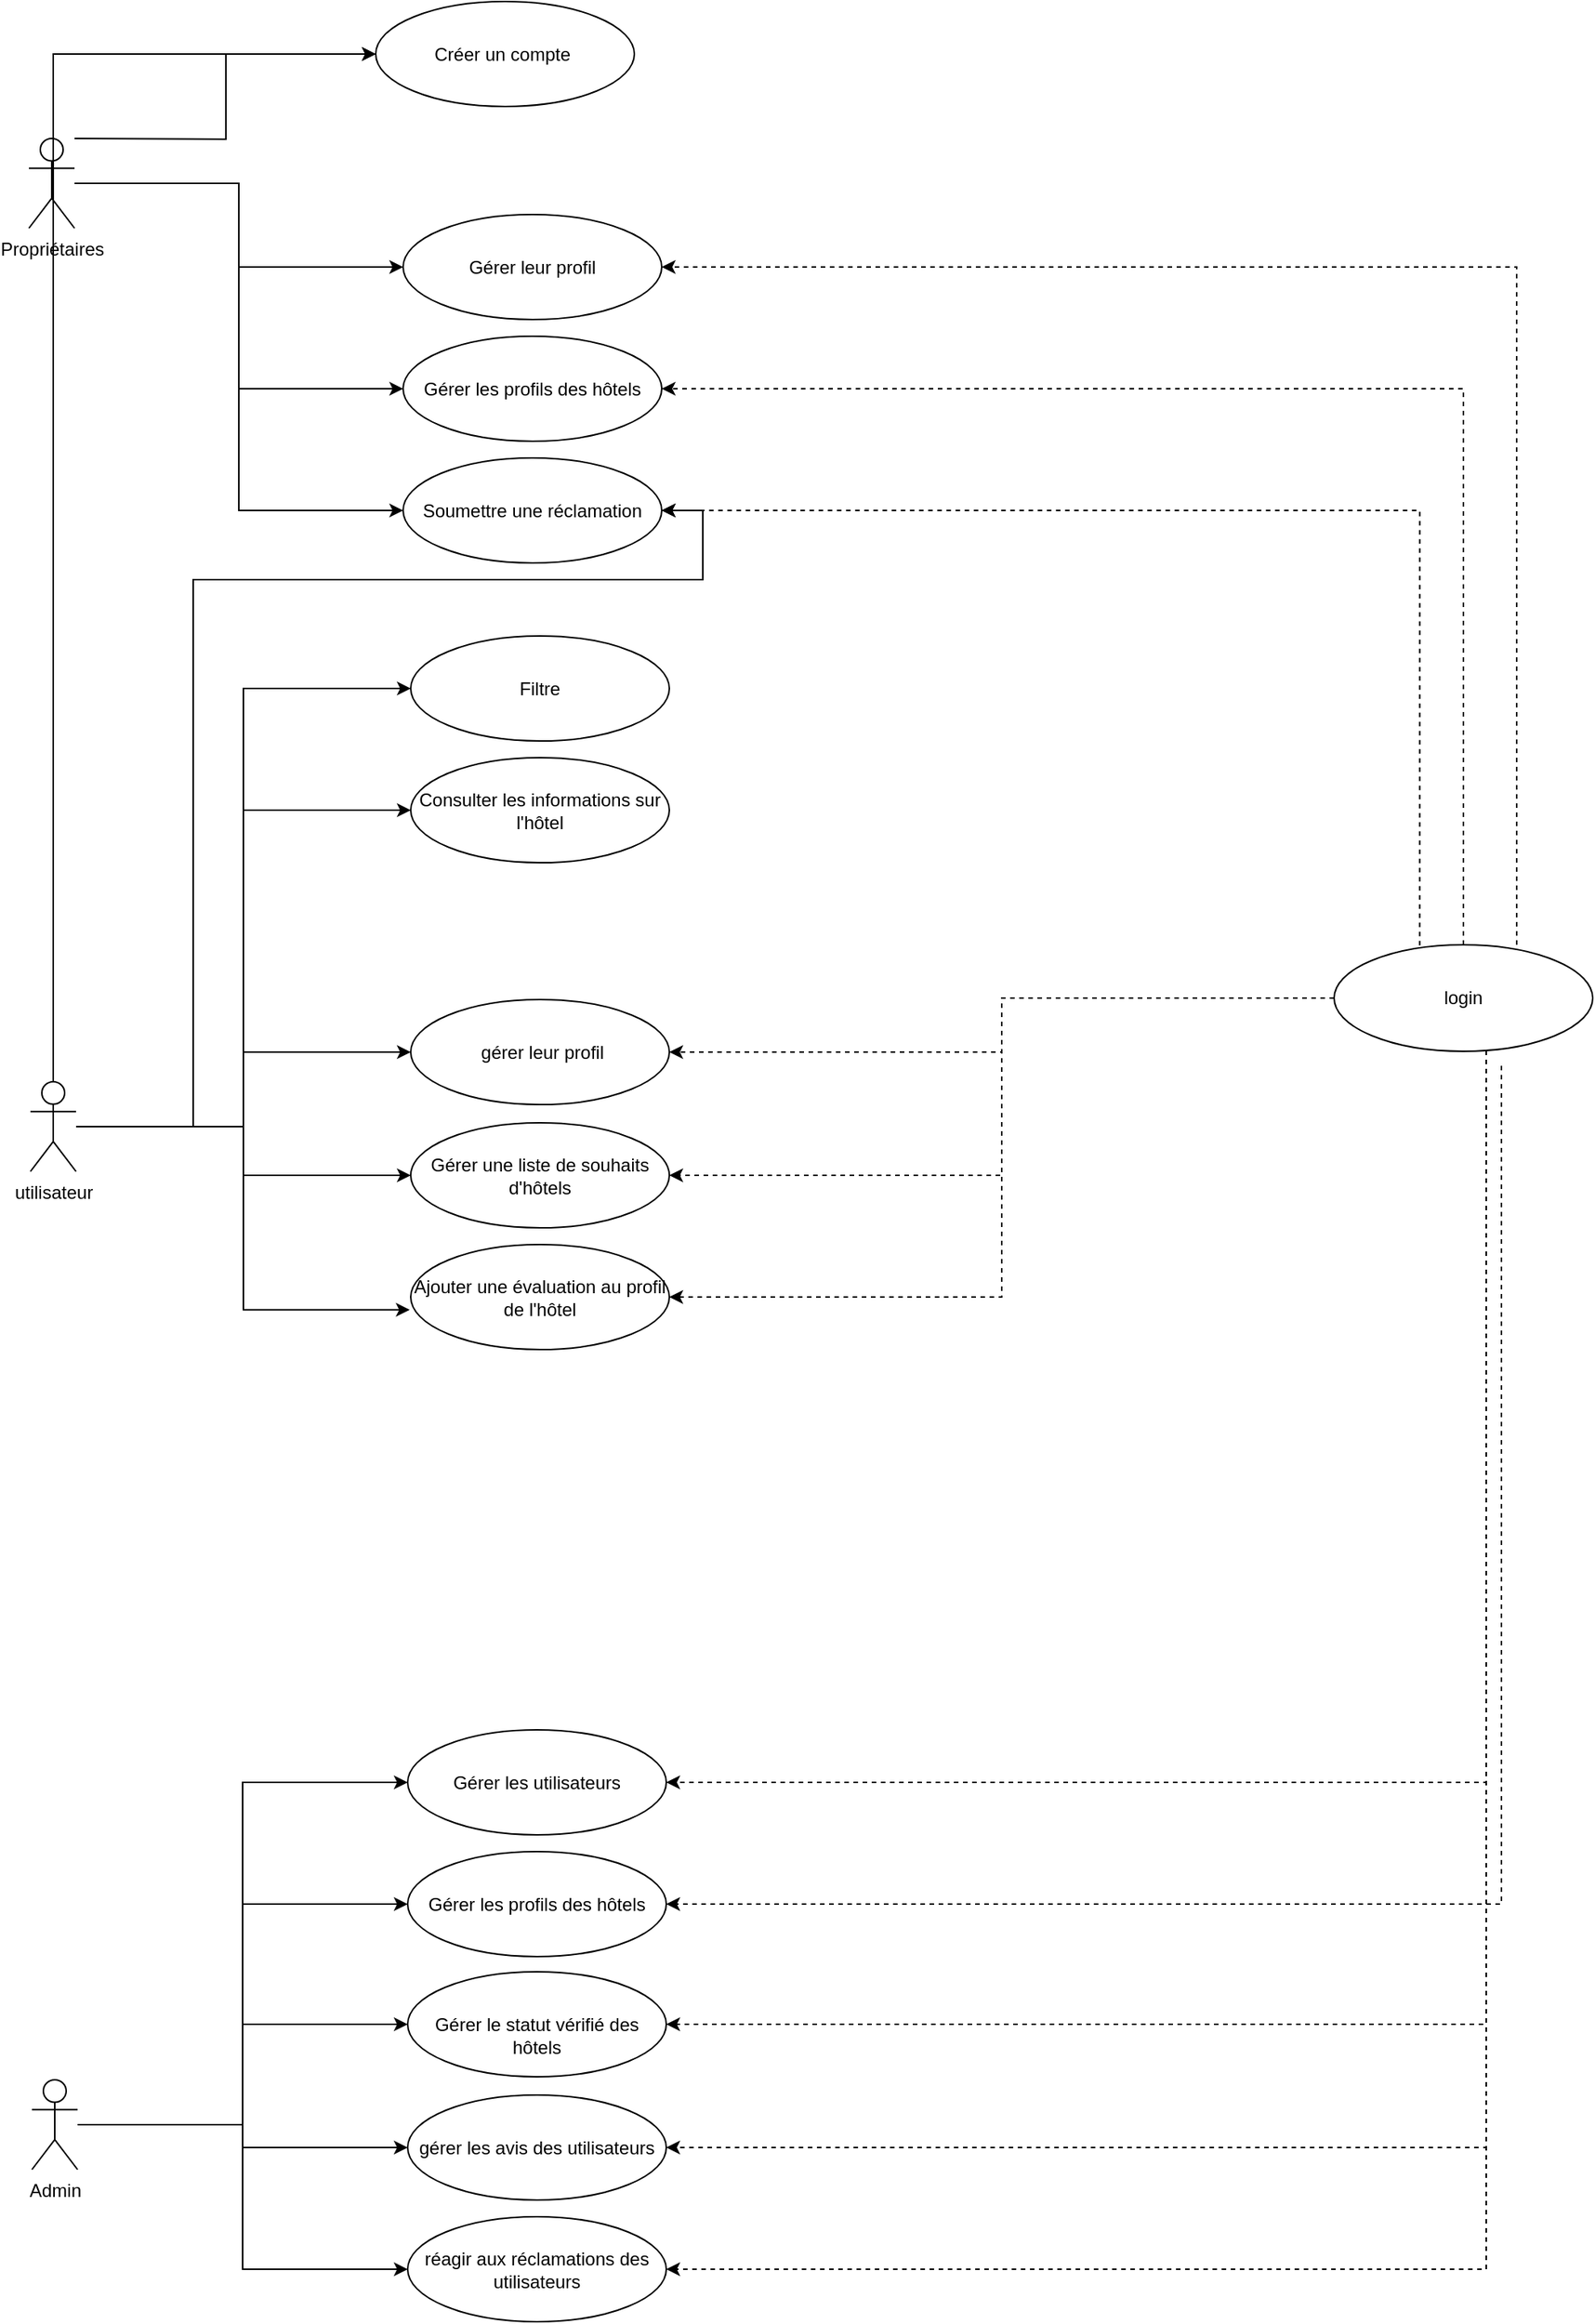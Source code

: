 <mxfile version="16.1.2" type="device" pages="2"><diagram id="qbAVM7MoqweBW6nItJhA" name="Page-1"><mxGraphModel dx="2200" dy="3260" grid="1" gridSize="10" guides="1" tooltips="1" connect="1" arrows="1" fold="1" page="1" pageScale="1" pageWidth="827" pageHeight="1169" math="0" shadow="0"><root><mxCell id="0"/><mxCell id="1" parent="0"/><mxCell id="L1kZMlh4gRZpJ0CseCKj-41" style="edgeStyle=orthogonalEdgeStyle;rounded=0;orthogonalLoop=1;jettySize=auto;html=1;entryX=0;entryY=0.5;entryDx=0;entryDy=0;" edge="1" parent="1" source="L1kZMlh4gRZpJ0CseCKj-1" target="L1kZMlh4gRZpJ0CseCKj-9"><mxGeometry relative="1" as="geometry"/></mxCell><mxCell id="L1kZMlh4gRZpJ0CseCKj-42" style="edgeStyle=orthogonalEdgeStyle;rounded=0;orthogonalLoop=1;jettySize=auto;html=1;entryX=0;entryY=0.5;entryDx=0;entryDy=0;" edge="1" parent="1" source="L1kZMlh4gRZpJ0CseCKj-1" target="L1kZMlh4gRZpJ0CseCKj-10"><mxGeometry relative="1" as="geometry"/></mxCell><mxCell id="L1kZMlh4gRZpJ0CseCKj-43" style="edgeStyle=orthogonalEdgeStyle;rounded=0;orthogonalLoop=1;jettySize=auto;html=1;entryX=0;entryY=0.5;entryDx=0;entryDy=0;" edge="1" parent="1" source="L1kZMlh4gRZpJ0CseCKj-1" target="L1kZMlh4gRZpJ0CseCKj-11"><mxGeometry relative="1" as="geometry"/></mxCell><mxCell id="L1kZMlh4gRZpJ0CseCKj-1" value=" Propriétaires" style="shape=umlActor;verticalLabelPosition=bottom;verticalAlign=top;html=1;outlineConnect=0;" vertex="1" parent="1"><mxGeometry x="82" y="-1280" width="30" height="59" as="geometry"/></mxCell><mxCell id="L1kZMlh4gRZpJ0CseCKj-44" style="edgeStyle=orthogonalEdgeStyle;rounded=0;orthogonalLoop=1;jettySize=auto;html=1;entryX=0;entryY=0.5;entryDx=0;entryDy=0;" edge="1" parent="1" source="L1kZMlh4gRZpJ0CseCKj-2" target="L1kZMlh4gRZpJ0CseCKj-13"><mxGeometry relative="1" as="geometry"/></mxCell><mxCell id="L1kZMlh4gRZpJ0CseCKj-45" style="edgeStyle=orthogonalEdgeStyle;rounded=0;orthogonalLoop=1;jettySize=auto;html=1;entryX=0;entryY=0.5;entryDx=0;entryDy=0;" edge="1" parent="1" source="L1kZMlh4gRZpJ0CseCKj-2" target="L1kZMlh4gRZpJ0CseCKj-14"><mxGeometry relative="1" as="geometry"/></mxCell><mxCell id="L1kZMlh4gRZpJ0CseCKj-47" style="edgeStyle=orthogonalEdgeStyle;rounded=0;orthogonalLoop=1;jettySize=auto;html=1;entryX=0;entryY=0.5;entryDx=0;entryDy=0;" edge="1" parent="1" source="L1kZMlh4gRZpJ0CseCKj-2" target="L1kZMlh4gRZpJ0CseCKj-16"><mxGeometry relative="1" as="geometry"/></mxCell><mxCell id="L1kZMlh4gRZpJ0CseCKj-48" style="edgeStyle=orthogonalEdgeStyle;rounded=0;orthogonalLoop=1;jettySize=auto;html=1;entryX=0;entryY=0.5;entryDx=0;entryDy=0;" edge="1" parent="1" source="L1kZMlh4gRZpJ0CseCKj-2" target="L1kZMlh4gRZpJ0CseCKj-17"><mxGeometry relative="1" as="geometry"/></mxCell><mxCell id="L1kZMlh4gRZpJ0CseCKj-49" style="edgeStyle=orthogonalEdgeStyle;rounded=0;orthogonalLoop=1;jettySize=auto;html=1;entryX=-0.004;entryY=0.622;entryDx=0;entryDy=0;entryPerimeter=0;" edge="1" parent="1" source="L1kZMlh4gRZpJ0CseCKj-2" target="L1kZMlh4gRZpJ0CseCKj-19"><mxGeometry relative="1" as="geometry"/></mxCell><mxCell id="QpC8RY1bPZJGnaw9a0zv-2" style="edgeStyle=orthogonalEdgeStyle;rounded=0;orthogonalLoop=1;jettySize=auto;html=1;" edge="1" parent="1" source="L1kZMlh4gRZpJ0CseCKj-2" target="L1kZMlh4gRZpJ0CseCKj-11"><mxGeometry relative="1" as="geometry"><Array as="points"><mxPoint x="190" y="-630"/><mxPoint x="190" y="-990"/><mxPoint x="525" y="-990"/></Array></mxGeometry></mxCell><mxCell id="L1kZMlh4gRZpJ0CseCKj-2" value="utilisateur" style="shape=umlActor;verticalLabelPosition=bottom;verticalAlign=top;html=1;outlineConnect=0;" vertex="1" parent="1"><mxGeometry x="83" y="-660" width="30" height="59" as="geometry"/></mxCell><mxCell id="L1kZMlh4gRZpJ0CseCKj-52" style="edgeStyle=orthogonalEdgeStyle;rounded=0;orthogonalLoop=1;jettySize=auto;html=1;entryX=0;entryY=0.5;entryDx=0;entryDy=0;" edge="1" parent="1" source="L1kZMlh4gRZpJ0CseCKj-3" target="L1kZMlh4gRZpJ0CseCKj-22"><mxGeometry relative="1" as="geometry"/></mxCell><mxCell id="L1kZMlh4gRZpJ0CseCKj-53" style="edgeStyle=orthogonalEdgeStyle;rounded=0;orthogonalLoop=1;jettySize=auto;html=1;entryX=0;entryY=0.5;entryDx=0;entryDy=0;" edge="1" parent="1" source="L1kZMlh4gRZpJ0CseCKj-3" target="L1kZMlh4gRZpJ0CseCKj-28"><mxGeometry relative="1" as="geometry"/></mxCell><mxCell id="L1kZMlh4gRZpJ0CseCKj-54" style="edgeStyle=orthogonalEdgeStyle;rounded=0;orthogonalLoop=1;jettySize=auto;html=1;entryX=0;entryY=0.5;entryDx=0;entryDy=0;" edge="1" parent="1" source="L1kZMlh4gRZpJ0CseCKj-3" target="L1kZMlh4gRZpJ0CseCKj-29"><mxGeometry relative="1" as="geometry"/></mxCell><mxCell id="L1kZMlh4gRZpJ0CseCKj-55" style="edgeStyle=orthogonalEdgeStyle;rounded=0;orthogonalLoop=1;jettySize=auto;html=1;entryX=0;entryY=0.5;entryDx=0;entryDy=0;" edge="1" parent="1" source="L1kZMlh4gRZpJ0CseCKj-3" target="L1kZMlh4gRZpJ0CseCKj-31"><mxGeometry relative="1" as="geometry"/></mxCell><mxCell id="L1kZMlh4gRZpJ0CseCKj-56" style="edgeStyle=orthogonalEdgeStyle;rounded=0;orthogonalLoop=1;jettySize=auto;html=1;entryX=0;entryY=0.5;entryDx=0;entryDy=0;" edge="1" parent="1" source="L1kZMlh4gRZpJ0CseCKj-3" target="L1kZMlh4gRZpJ0CseCKj-32"><mxGeometry relative="1" as="geometry"/></mxCell><mxCell id="L1kZMlh4gRZpJ0CseCKj-3" value="Admin" style="shape=umlActor;verticalLabelPosition=bottom;verticalAlign=top;html=1;outlineConnect=0;" vertex="1" parent="1"><mxGeometry x="84" y="-4" width="30" height="59" as="geometry"/></mxCell><mxCell id="L1kZMlh4gRZpJ0CseCKj-4" value="Créer un compte&amp;nbsp;" style="ellipse;whiteSpace=wrap;html=1;" vertex="1" parent="1"><mxGeometry x="310" y="-1370" width="170" height="69" as="geometry"/></mxCell><mxCell id="QpC8RY1bPZJGnaw9a0zv-4" style="edgeStyle=orthogonalEdgeStyle;rounded=0;orthogonalLoop=1;jettySize=auto;html=1;dashed=1;exitX=0.706;exitY=0;exitDx=0;exitDy=0;exitPerimeter=0;entryX=1;entryY=0.5;entryDx=0;entryDy=0;" edge="1" parent="1" source="L1kZMlh4gRZpJ0CseCKj-60" target="L1kZMlh4gRZpJ0CseCKj-9"><mxGeometry relative="1" as="geometry"><mxPoint x="650" y="-1150" as="targetPoint"/></mxGeometry></mxCell><mxCell id="L1kZMlh4gRZpJ0CseCKj-9" value="Gérer leur profil" style="ellipse;whiteSpace=wrap;html=1;" vertex="1" parent="1"><mxGeometry x="328" y="-1230" width="170" height="69" as="geometry"/></mxCell><mxCell id="QpC8RY1bPZJGnaw9a0zv-5" style="edgeStyle=orthogonalEdgeStyle;rounded=0;orthogonalLoop=1;jettySize=auto;html=1;entryX=1;entryY=0.5;entryDx=0;entryDy=0;dashed=1;exitX=0.5;exitY=0;exitDx=0;exitDy=0;" edge="1" parent="1" source="L1kZMlh4gRZpJ0CseCKj-60" target="L1kZMlh4gRZpJ0CseCKj-10"><mxGeometry relative="1" as="geometry"><mxPoint x="1210" y="-1150" as="sourcePoint"/></mxGeometry></mxCell><mxCell id="L1kZMlh4gRZpJ0CseCKj-10" value="Gérer les profils des hôtels" style="ellipse;whiteSpace=wrap;html=1;" vertex="1" parent="1"><mxGeometry x="328" y="-1150" width="170" height="69" as="geometry"/></mxCell><mxCell id="QpC8RY1bPZJGnaw9a0zv-6" style="edgeStyle=orthogonalEdgeStyle;rounded=0;orthogonalLoop=1;jettySize=auto;html=1;entryX=1;entryY=0.5;entryDx=0;entryDy=0;dashed=1;exitX=0.331;exitY=0.005;exitDx=0;exitDy=0;exitPerimeter=0;" edge="1" parent="1" source="L1kZMlh4gRZpJ0CseCKj-60" target="L1kZMlh4gRZpJ0CseCKj-11"><mxGeometry relative="1" as="geometry"><mxPoint x="1290" y="-1020" as="sourcePoint"/></mxGeometry></mxCell><mxCell id="L1kZMlh4gRZpJ0CseCKj-11" value="Soumettre une réclamation" style="ellipse;whiteSpace=wrap;html=1;" vertex="1" parent="1"><mxGeometry x="328" y="-1070" width="170" height="69" as="geometry"/></mxCell><mxCell id="L1kZMlh4gRZpJ0CseCKj-13" value="Filtre" style="ellipse;whiteSpace=wrap;html=1;" vertex="1" parent="1"><mxGeometry x="333" y="-953" width="170" height="69" as="geometry"/></mxCell><mxCell id="L1kZMlh4gRZpJ0CseCKj-14" value="Consulter les informations sur l'hôtel" style="ellipse;whiteSpace=wrap;html=1;" vertex="1" parent="1"><mxGeometry x="333" y="-873" width="170" height="69" as="geometry"/></mxCell><mxCell id="L1kZMlh4gRZpJ0CseCKj-16" value="&amp;nbsp;gérer leur profil" style="ellipse;whiteSpace=wrap;html=1;" vertex="1" parent="1"><mxGeometry x="333" y="-714" width="170" height="69" as="geometry"/></mxCell><mxCell id="L1kZMlh4gRZpJ0CseCKj-17" value="Gérer une liste de souhaits d'hôtels" style="ellipse;whiteSpace=wrap;html=1;" vertex="1" parent="1"><mxGeometry x="333" y="-633" width="170" height="69" as="geometry"/></mxCell><mxCell id="L1kZMlh4gRZpJ0CseCKj-19" value="&lt;span&gt;Ajouter une évaluation au profil de l'hôtel&lt;/span&gt;" style="ellipse;whiteSpace=wrap;html=1;" vertex="1" parent="1"><mxGeometry x="333" y="-553" width="170" height="69" as="geometry"/></mxCell><mxCell id="L1kZMlh4gRZpJ0CseCKj-22" value="Gérer les utilisateurs" style="ellipse;whiteSpace=wrap;html=1;" vertex="1" parent="1"><mxGeometry x="331" y="-234" width="170" height="69" as="geometry"/></mxCell><mxCell id="L1kZMlh4gRZpJ0CseCKj-28" value="Gérer les profils des hôtels" style="ellipse;whiteSpace=wrap;html=1;" vertex="1" parent="1"><mxGeometry x="331" y="-154" width="170" height="69" as="geometry"/></mxCell><mxCell id="L1kZMlh4gRZpJ0CseCKj-29" value="&lt;br&gt;Gérer le statut vérifié des hôtels" style="ellipse;whiteSpace=wrap;html=1;" vertex="1" parent="1"><mxGeometry x="331" y="-75" width="170" height="69" as="geometry"/></mxCell><mxCell id="L1kZMlh4gRZpJ0CseCKj-31" value="gérer les avis des utilisateurs" style="ellipse;whiteSpace=wrap;html=1;" vertex="1" parent="1"><mxGeometry x="331" y="6" width="170" height="69" as="geometry"/></mxCell><mxCell id="L1kZMlh4gRZpJ0CseCKj-32" value="réagir aux réclamations des utilisateurs" style="ellipse;whiteSpace=wrap;html=1;" vertex="1" parent="1"><mxGeometry x="331" y="86" width="170" height="69" as="geometry"/></mxCell><mxCell id="L1kZMlh4gRZpJ0CseCKj-64" style="edgeStyle=orthogonalEdgeStyle;rounded=0;orthogonalLoop=1;jettySize=auto;html=1;entryX=1;entryY=0.5;entryDx=0;entryDy=0;dashed=1;" edge="1" parent="1" source="L1kZMlh4gRZpJ0CseCKj-60" target="L1kZMlh4gRZpJ0CseCKj-16"><mxGeometry relative="1" as="geometry"/></mxCell><mxCell id="L1kZMlh4gRZpJ0CseCKj-66" style="edgeStyle=orthogonalEdgeStyle;rounded=0;orthogonalLoop=1;jettySize=auto;html=1;entryX=1;entryY=0.5;entryDx=0;entryDy=0;dashed=1;" edge="1" parent="1" source="L1kZMlh4gRZpJ0CseCKj-60" target="L1kZMlh4gRZpJ0CseCKj-17"><mxGeometry relative="1" as="geometry"/></mxCell><mxCell id="L1kZMlh4gRZpJ0CseCKj-67" style="edgeStyle=orthogonalEdgeStyle;rounded=0;orthogonalLoop=1;jettySize=auto;html=1;entryX=1;entryY=0.5;entryDx=0;entryDy=0;dashed=1;" edge="1" parent="1" source="L1kZMlh4gRZpJ0CseCKj-60" target="L1kZMlh4gRZpJ0CseCKj-19"><mxGeometry relative="1" as="geometry"/></mxCell><mxCell id="QpC8RY1bPZJGnaw9a0zv-11" style="edgeStyle=orthogonalEdgeStyle;rounded=0;orthogonalLoop=1;jettySize=auto;html=1;entryX=1;entryY=0.5;entryDx=0;entryDy=0;dashed=1;" edge="1" parent="1" source="L1kZMlh4gRZpJ0CseCKj-60" target="L1kZMlh4gRZpJ0CseCKj-29"><mxGeometry relative="1" as="geometry"><Array as="points"><mxPoint x="1040" y="-40"/></Array></mxGeometry></mxCell><mxCell id="QpC8RY1bPZJGnaw9a0zv-12" style="edgeStyle=orthogonalEdgeStyle;rounded=0;orthogonalLoop=1;jettySize=auto;html=1;entryX=1;entryY=0.5;entryDx=0;entryDy=0;dashed=1;" edge="1" parent="1" source="L1kZMlh4gRZpJ0CseCKj-60" target="L1kZMlh4gRZpJ0CseCKj-22"><mxGeometry relative="1" as="geometry"><Array as="points"><mxPoint x="1040" y="-199"/></Array></mxGeometry></mxCell><mxCell id="QpC8RY1bPZJGnaw9a0zv-13" style="edgeStyle=orthogonalEdgeStyle;rounded=0;orthogonalLoop=1;jettySize=auto;html=1;entryX=1;entryY=0.5;entryDx=0;entryDy=0;dashed=1;" edge="1" parent="1" source="L1kZMlh4gRZpJ0CseCKj-60" target="L1kZMlh4gRZpJ0CseCKj-31"><mxGeometry relative="1" as="geometry"><mxPoint x="990" y="-310" as="targetPoint"/><Array as="points"><mxPoint x="1040" y="41"/></Array></mxGeometry></mxCell><mxCell id="QpC8RY1bPZJGnaw9a0zv-14" style="edgeStyle=orthogonalEdgeStyle;rounded=0;orthogonalLoop=1;jettySize=auto;html=1;entryX=1;entryY=0.5;entryDx=0;entryDy=0;dashed=1;" edge="1" parent="1" source="L1kZMlh4gRZpJ0CseCKj-60" target="L1kZMlh4gRZpJ0CseCKj-32"><mxGeometry relative="1" as="geometry"><Array as="points"><mxPoint x="1040" y="121"/></Array></mxGeometry></mxCell><mxCell id="L1kZMlh4gRZpJ0CseCKj-60" value="login" style="ellipse;whiteSpace=wrap;html=1;" vertex="1" parent="1"><mxGeometry x="940" y="-750" width="170" height="70" as="geometry"/></mxCell><mxCell id="_WnUq1Y81KFyFnZ-6MA8-8" style="edgeStyle=orthogonalEdgeStyle;rounded=0;orthogonalLoop=1;jettySize=auto;html=1;entryX=1;entryY=0.5;entryDx=0;entryDy=0;dashed=1;" edge="1" parent="1" target="L1kZMlh4gRZpJ0CseCKj-28"><mxGeometry relative="1" as="geometry"><mxPoint x="1050" y="-670.549" as="sourcePoint"/><mxPoint x="511.0" y="-189.5" as="targetPoint"/><Array as="points"><mxPoint x="1050" y="-119"/></Array></mxGeometry></mxCell><mxCell id="_WnUq1Y81KFyFnZ-6MA8-11" style="edgeStyle=orthogonalEdgeStyle;rounded=0;orthogonalLoop=1;jettySize=auto;html=1;entryX=0;entryY=0.5;entryDx=0;entryDy=0;" edge="1" parent="1" target="L1kZMlh4gRZpJ0CseCKj-4"><mxGeometry relative="1" as="geometry"><mxPoint x="112" y="-1280.004" as="sourcePoint"/><mxPoint x="328.0" y="-1225.06" as="targetPoint"/></mxGeometry></mxCell><mxCell id="_WnUq1Y81KFyFnZ-6MA8-12" style="edgeStyle=orthogonalEdgeStyle;rounded=0;orthogonalLoop=1;jettySize=auto;html=1;exitX=0.5;exitY=0;exitDx=0;exitDy=0;exitPerimeter=0;entryX=0;entryY=0.5;entryDx=0;entryDy=0;" edge="1" parent="1" source="L1kZMlh4gRZpJ0CseCKj-2" target="L1kZMlh4gRZpJ0CseCKj-4"><mxGeometry relative="1" as="geometry"><mxPoint x="132" y="-1230.444" as="sourcePoint"/><mxPoint x="300" y="-1230" as="targetPoint"/></mxGeometry></mxCell></root></mxGraphModel></diagram><diagram id="xOlPk5jDlQ9h5imM__Si" name="Page-2"><mxGraphModel dx="2400" dy="1005" grid="1" gridSize="10" guides="1" tooltips="1" connect="1" arrows="1" fold="1" page="1" pageScale="1" pageWidth="827" pageHeight="1169" math="0" shadow="0"><root><mxCell id="9Dx8AONzk_AjVdQsVkkc-0"/><mxCell id="9Dx8AONzk_AjVdQsVkkc-1" parent="9Dx8AONzk_AjVdQsVkkc-0"/></root></mxGraphModel></diagram></mxfile>